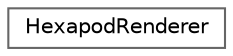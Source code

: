 digraph "クラス階層図"
{
 // LATEX_PDF_SIZE
  bgcolor="transparent";
  edge [fontname=Helvetica,fontsize=10,labelfontname=Helvetica,labelfontsize=10];
  node [fontname=Helvetica,fontsize=10,shape=box,height=0.2,width=0.4];
  rankdir="LR";
  Node0 [id="Node000000",label="HexapodRenderer",height=0.2,width=0.4,color="grey40", fillcolor="white", style="filled",URL="$class_hexapod_renderer.html",tooltip=" "];
}
